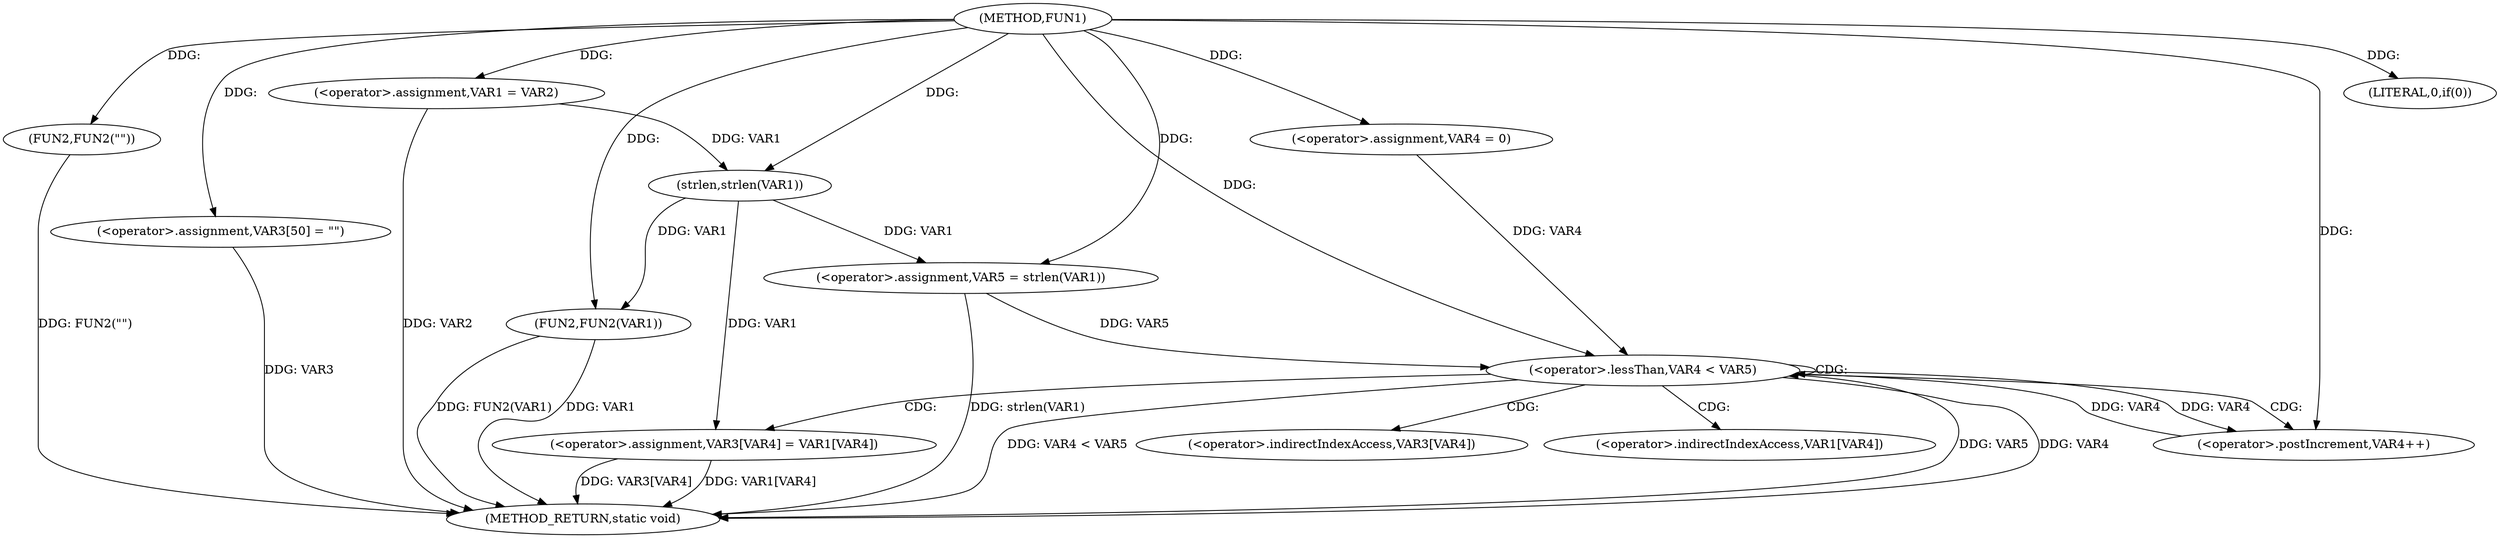 digraph FUN1 {  
"1000100" [label = "(METHOD,FUN1)" ]
"1000144" [label = "(METHOD_RETURN,static void)" ]
"1000104" [label = "(<operator>.assignment,VAR1 = VAR2)" ]
"1000108" [label = "(LITERAL,0,if(0))" ]
"1000110" [label = "(FUN2,FUN2(\"\"))" ]
"1000116" [label = "(<operator>.assignment,VAR3[50] = \"\")" ]
"1000121" [label = "(<operator>.assignment,VAR5 = strlen(VAR1))" ]
"1000123" [label = "(strlen,strlen(VAR1))" ]
"1000126" [label = "(<operator>.assignment,VAR4 = 0)" ]
"1000129" [label = "(<operator>.lessThan,VAR4 < VAR5)" ]
"1000132" [label = "(<operator>.postIncrement,VAR4++)" ]
"1000135" [label = "(<operator>.assignment,VAR3[VAR4] = VAR1[VAR4])" ]
"1000142" [label = "(FUN2,FUN2(VAR1))" ]
"1000136" [label = "(<operator>.indirectIndexAccess,VAR3[VAR4])" ]
"1000139" [label = "(<operator>.indirectIndexAccess,VAR1[VAR4])" ]
  "1000116" -> "1000144"  [ label = "DDG: VAR3"] 
  "1000142" -> "1000144"  [ label = "DDG: FUN2(VAR1)"] 
  "1000129" -> "1000144"  [ label = "DDG: VAR4 < VAR5"] 
  "1000104" -> "1000144"  [ label = "DDG: VAR2"] 
  "1000129" -> "1000144"  [ label = "DDG: VAR5"] 
  "1000129" -> "1000144"  [ label = "DDG: VAR4"] 
  "1000121" -> "1000144"  [ label = "DDG: strlen(VAR1)"] 
  "1000135" -> "1000144"  [ label = "DDG: VAR1[VAR4]"] 
  "1000110" -> "1000144"  [ label = "DDG: FUN2(\"\")"] 
  "1000142" -> "1000144"  [ label = "DDG: VAR1"] 
  "1000135" -> "1000144"  [ label = "DDG: VAR3[VAR4]"] 
  "1000100" -> "1000104"  [ label = "DDG: "] 
  "1000100" -> "1000108"  [ label = "DDG: "] 
  "1000100" -> "1000110"  [ label = "DDG: "] 
  "1000100" -> "1000116"  [ label = "DDG: "] 
  "1000123" -> "1000121"  [ label = "DDG: VAR1"] 
  "1000100" -> "1000121"  [ label = "DDG: "] 
  "1000104" -> "1000123"  [ label = "DDG: VAR1"] 
  "1000100" -> "1000123"  [ label = "DDG: "] 
  "1000100" -> "1000126"  [ label = "DDG: "] 
  "1000126" -> "1000129"  [ label = "DDG: VAR4"] 
  "1000132" -> "1000129"  [ label = "DDG: VAR4"] 
  "1000100" -> "1000129"  [ label = "DDG: "] 
  "1000121" -> "1000129"  [ label = "DDG: VAR5"] 
  "1000129" -> "1000132"  [ label = "DDG: VAR4"] 
  "1000100" -> "1000132"  [ label = "DDG: "] 
  "1000123" -> "1000135"  [ label = "DDG: VAR1"] 
  "1000123" -> "1000142"  [ label = "DDG: VAR1"] 
  "1000100" -> "1000142"  [ label = "DDG: "] 
  "1000129" -> "1000132"  [ label = "CDG: "] 
  "1000129" -> "1000129"  [ label = "CDG: "] 
  "1000129" -> "1000139"  [ label = "CDG: "] 
  "1000129" -> "1000135"  [ label = "CDG: "] 
  "1000129" -> "1000136"  [ label = "CDG: "] 
}
